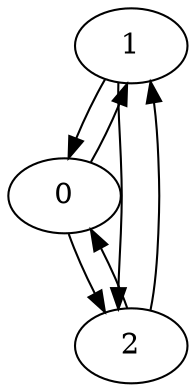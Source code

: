 digraph {
    1;
    0;
    2;
    2 -> 0;
    1 -> 2;
    1 -> 0;
    0 -> 1;
    2 -> 1;
    0 -> 2;
}